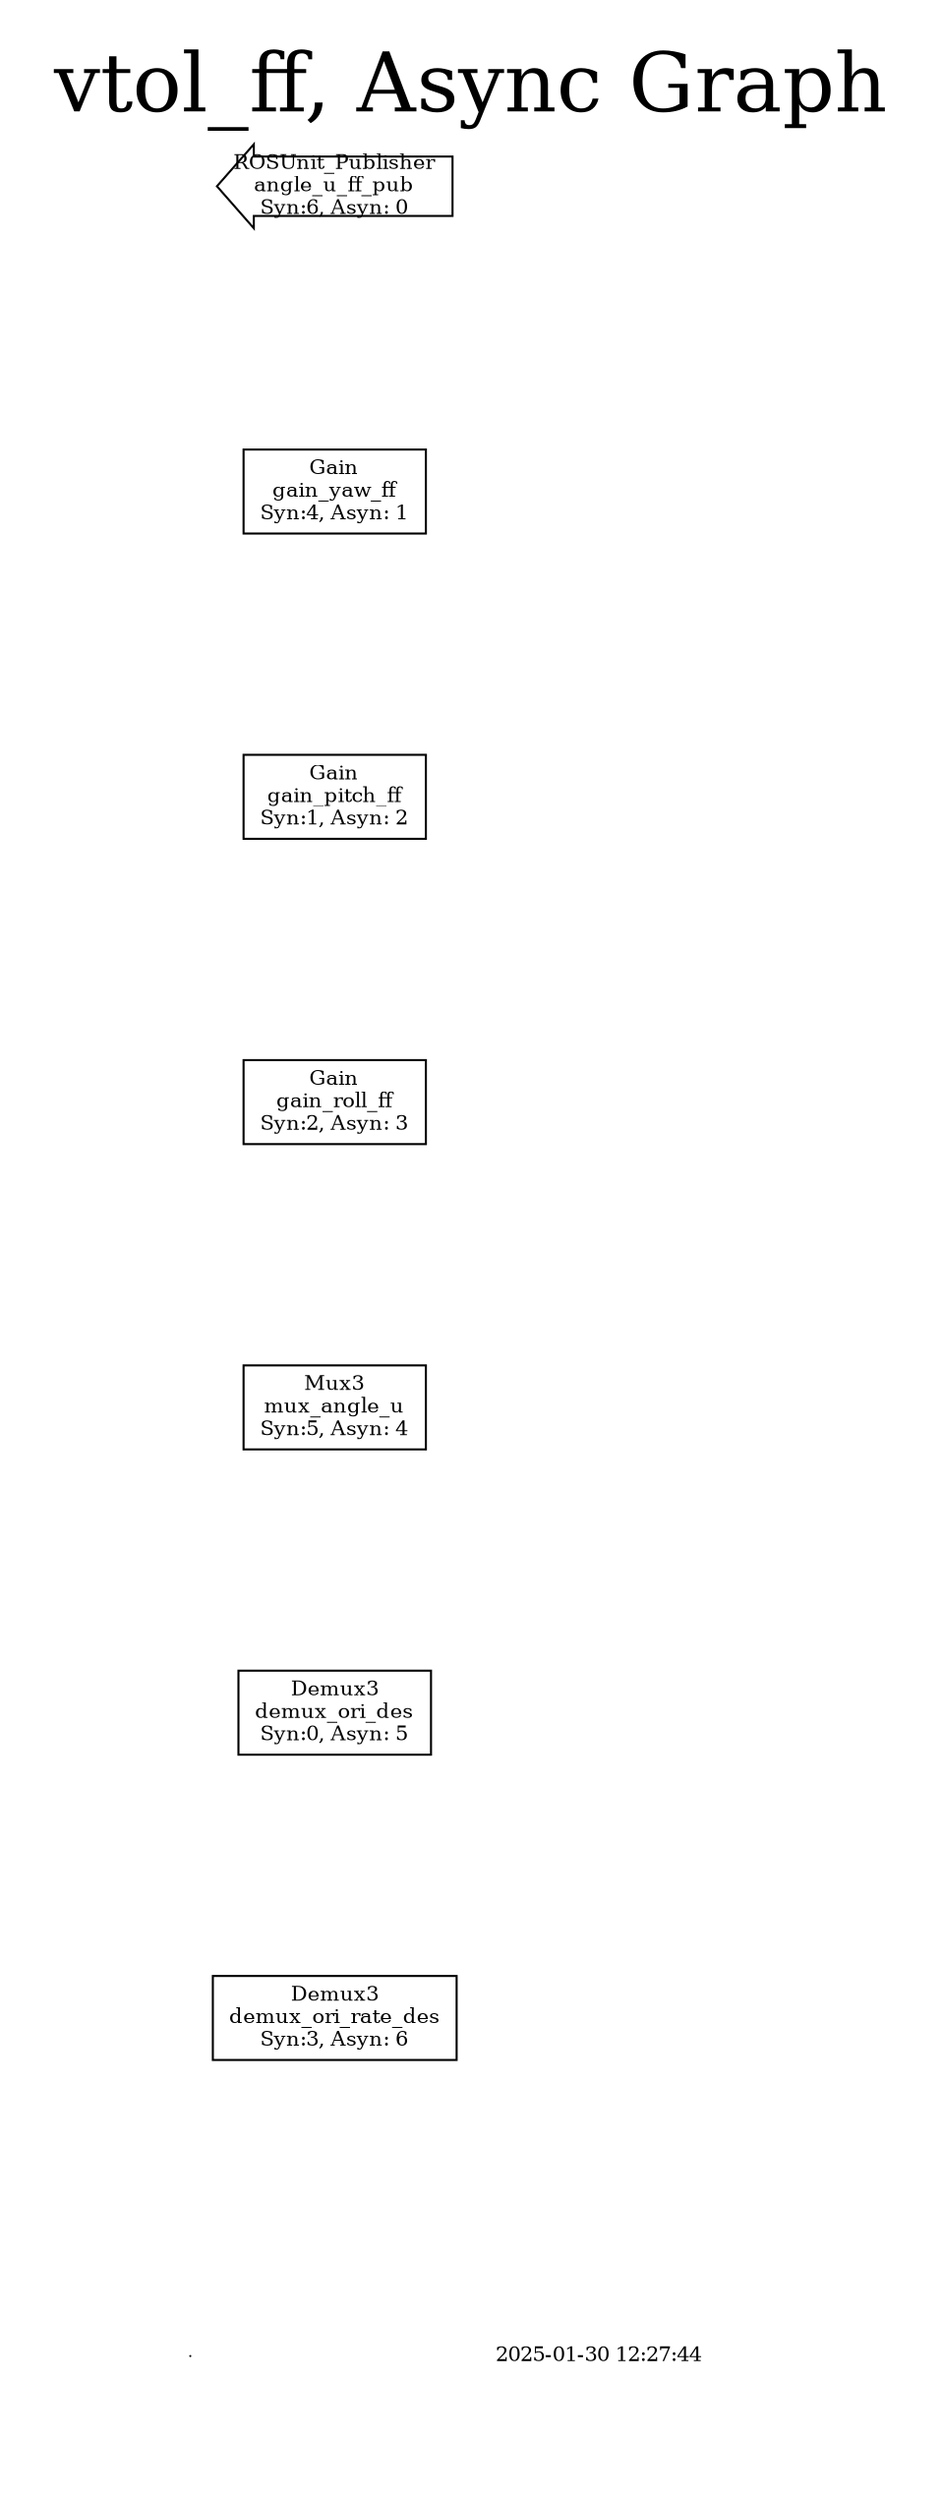 digraph G {
// Node for the image
node [shape=none, label="", width=0, height=0];
// Image node
imageNode [image="Media/as_built_rotated.png", width=1.0, height=1.0, fixedsize=true];
// Invisible subgraph to help with positioning
subgraph cluster0 {
label = "";
style = invis; // Makes this subgraph invisible
// Invisible node to help position the image node
invisNode [shape=point, width=0, height=0, label=""];
// Text node
textNode [label="2025-01-30 12:27:44", shape=plaintext, fontsize=10];
// Positioning nodes
invisNode -> imageNode [style=invis]; // Makes the edge invisible
imageNode -> textNode [style=invis]; // Connects image node to text node with invisible edge
}
{rank=source;invisNode;}
label="vtol_ff, Async Graph"
labelloc="t"
;fontsize=40;
rankdir="LR"
graph[center=true, margin=0.2, nodesep=1.5, ranksep=0.15]
node[ shape=box,fontsize=10]
edge[weight=1.2,arrowsize=0.6, arrowhead=vee,fontsize=9]
  0[label="Demux3\ndemux_ori_rate_des\nSyn:3, Asyn: 6", shape=box];
  1[label="Demux3\ndemux_ori_des\nSyn:0, Asyn: 5", shape=box];
  2[label="Mux3\nmux_angle_u\nSyn:5, Asyn: 4", shape=box];
  3[label="Gain\ngain_roll_ff\nSyn:2, Asyn: 3", shape=box];
  4[label="Gain\ngain_pitch_ff\nSyn:1, Asyn: 2", shape=box];
  5[label="Gain\ngain_yaw_ff\nSyn:4, Asyn: 1", shape=box];
  6[label="ROSUnit_Publisher\nangle_u_ff_pub\nSyn:6, Asyn: 0", shape=larrow];
}
